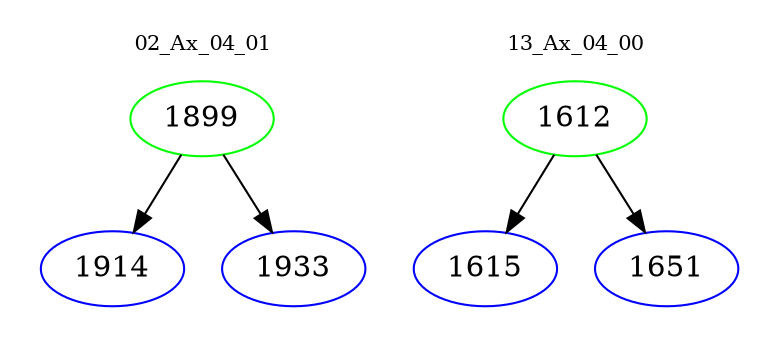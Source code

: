 digraph{
subgraph cluster_0 {
color = white
label = "02_Ax_04_01";
fontsize=10;
T0_1899 [label="1899", color="green"]
T0_1899 -> T0_1914 [color="black"]
T0_1914 [label="1914", color="blue"]
T0_1899 -> T0_1933 [color="black"]
T0_1933 [label="1933", color="blue"]
}
subgraph cluster_1 {
color = white
label = "13_Ax_04_00";
fontsize=10;
T1_1612 [label="1612", color="green"]
T1_1612 -> T1_1615 [color="black"]
T1_1615 [label="1615", color="blue"]
T1_1612 -> T1_1651 [color="black"]
T1_1651 [label="1651", color="blue"]
}
}

